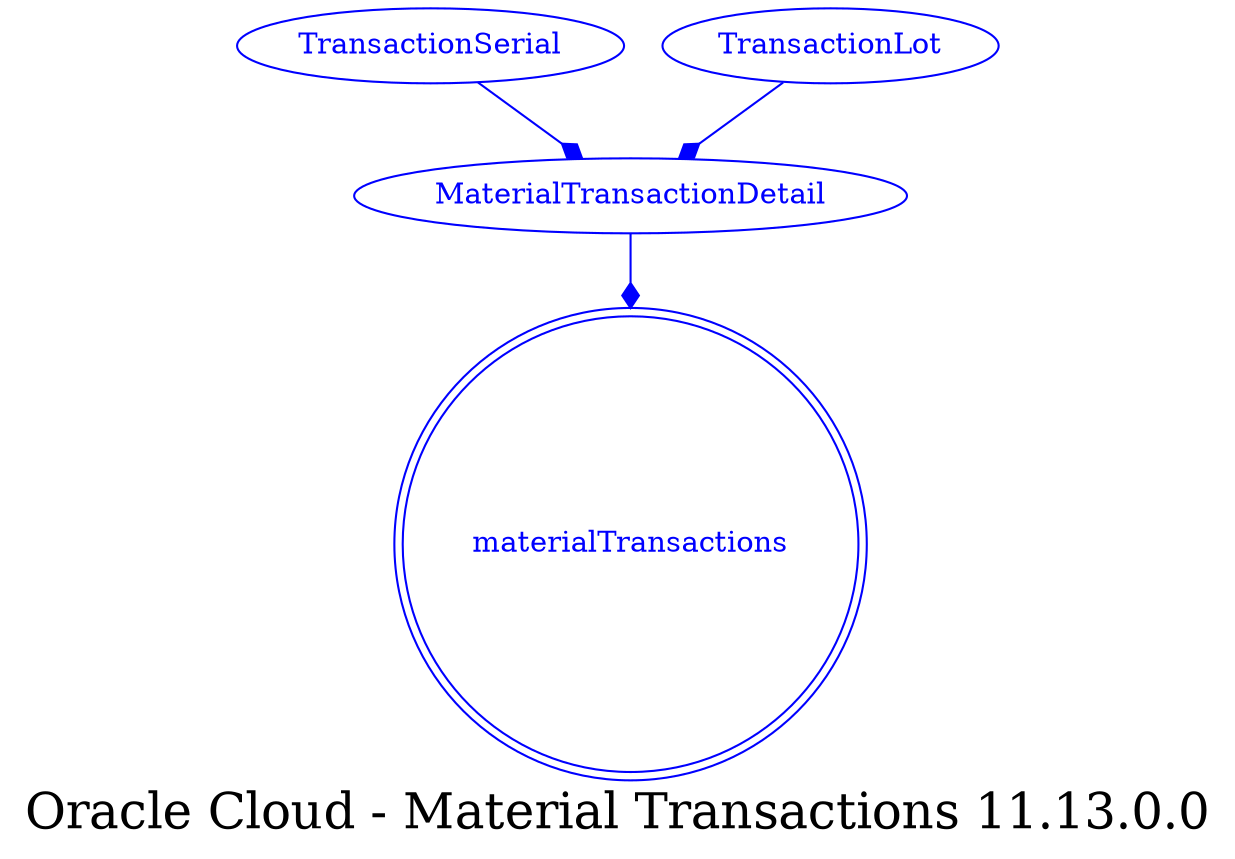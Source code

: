 digraph LexiconGraph {
graph[label="Oracle Cloud - Material Transactions 11.13.0.0", fontsize=24]
splines=true
"materialTransactions" [color=blue, fontcolor=blue, shape=doublecircle]
"MaterialTransactionDetail" -> "materialTransactions" [color=blue, fontcolor=blue, arrowhead=diamond, arrowtail=none]
"MaterialTransactionDetail" [color=blue, fontcolor=blue, shape=ellipse]
"TransactionSerial" -> "MaterialTransactionDetail" [color=blue, fontcolor=blue, arrowhead=diamond, arrowtail=none]
"TransactionSerial" [color=blue, fontcolor=blue, shape=ellipse]
"TransactionLot" -> "MaterialTransactionDetail" [color=blue, fontcolor=blue, arrowhead=diamond, arrowtail=none]
"TransactionLot" [color=blue, fontcolor=blue, shape=ellipse]
}
